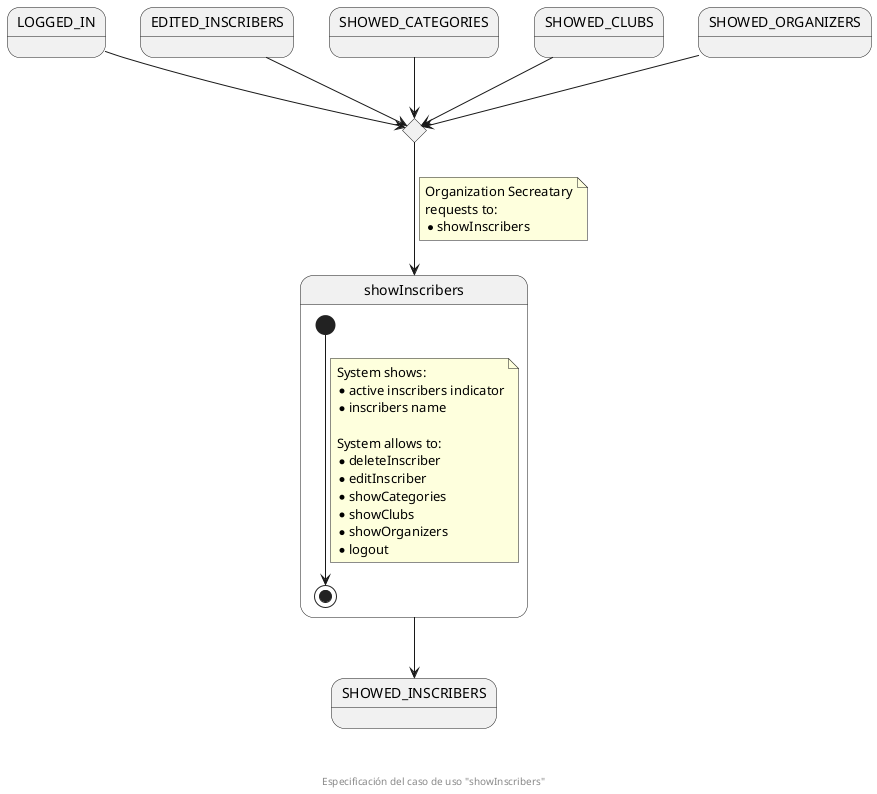 @startuml
state LOGGED_IN
state EDITED_INSCRIBERS
state SHOWED_CATEGORIES
state SHOWED_CLUBS
state SHOWED_ORGANIZERS

state enterShowInscriberCHC <<choice>>

state showInscribers {
  [*] --> [*]
  note on link
    System shows:
    * active inscribers indicator
    * inscribers name

    System allows to:
    * deleteInscriber
    * editInscriber
    * showCategories
    * showClubs
    * showOrganizers
    * logout
  end note
}
state SHOWED_INSCRIBERS

LOGGED_IN --> enterShowInscriberCHC
EDITED_INSCRIBERS --> enterShowInscriberCHC
SHOWED_CATEGORIES --> enterShowInscriberCHC
SHOWED_CLUBS --> enterShowInscriberCHC
SHOWED_ORGANIZERS --> enterShowInscriberCHC

enterShowInscriberCHC --> showInscribers
note on link
  Organization Secreatary
  requests to:
  * showInscribers
end note
showInscribers --> SHOWED_INSCRIBERS

footer \n\n\n Especificación del caso de uso "showInscribers"
@enduml
